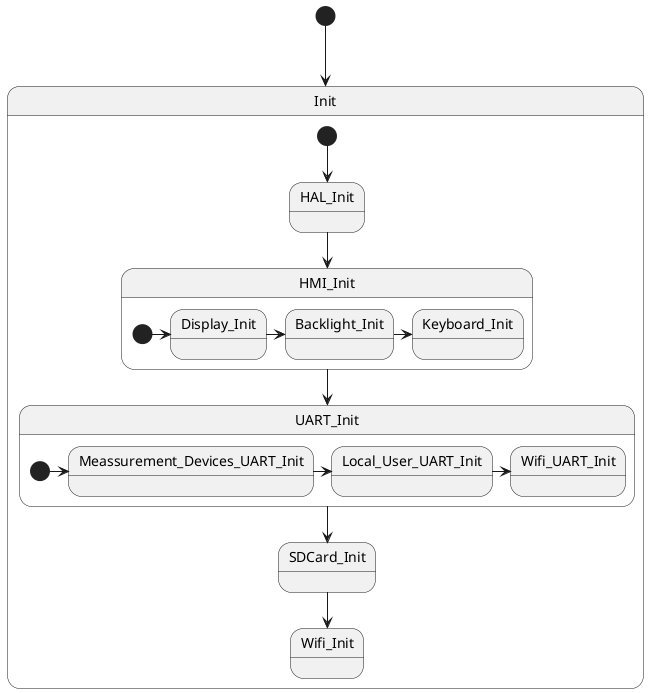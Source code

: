 @startuml
[*] --> Init

state Init {
  [*] --> HAL_Init
  HAL_Init --> HMI_Init

  state HMI_Init {
    [*] -> Display_Init
    Display_Init -> Backlight_Init
    Backlight_Init -> Keyboard_Init
  }

  HMI_Init -->  UART_Init

  state UART_Init {
    [*] ->  Meassurement_Devices_UART_Init
    Meassurement_Devices_UART_Init -> Local_User_UART_Init
    Local_User_UART_Init -> Wifi_UART_Init
  }
  
  UART_Init -->SDCard_Init

  SDCard_Init --> Wifi_Init

}

@enduml
